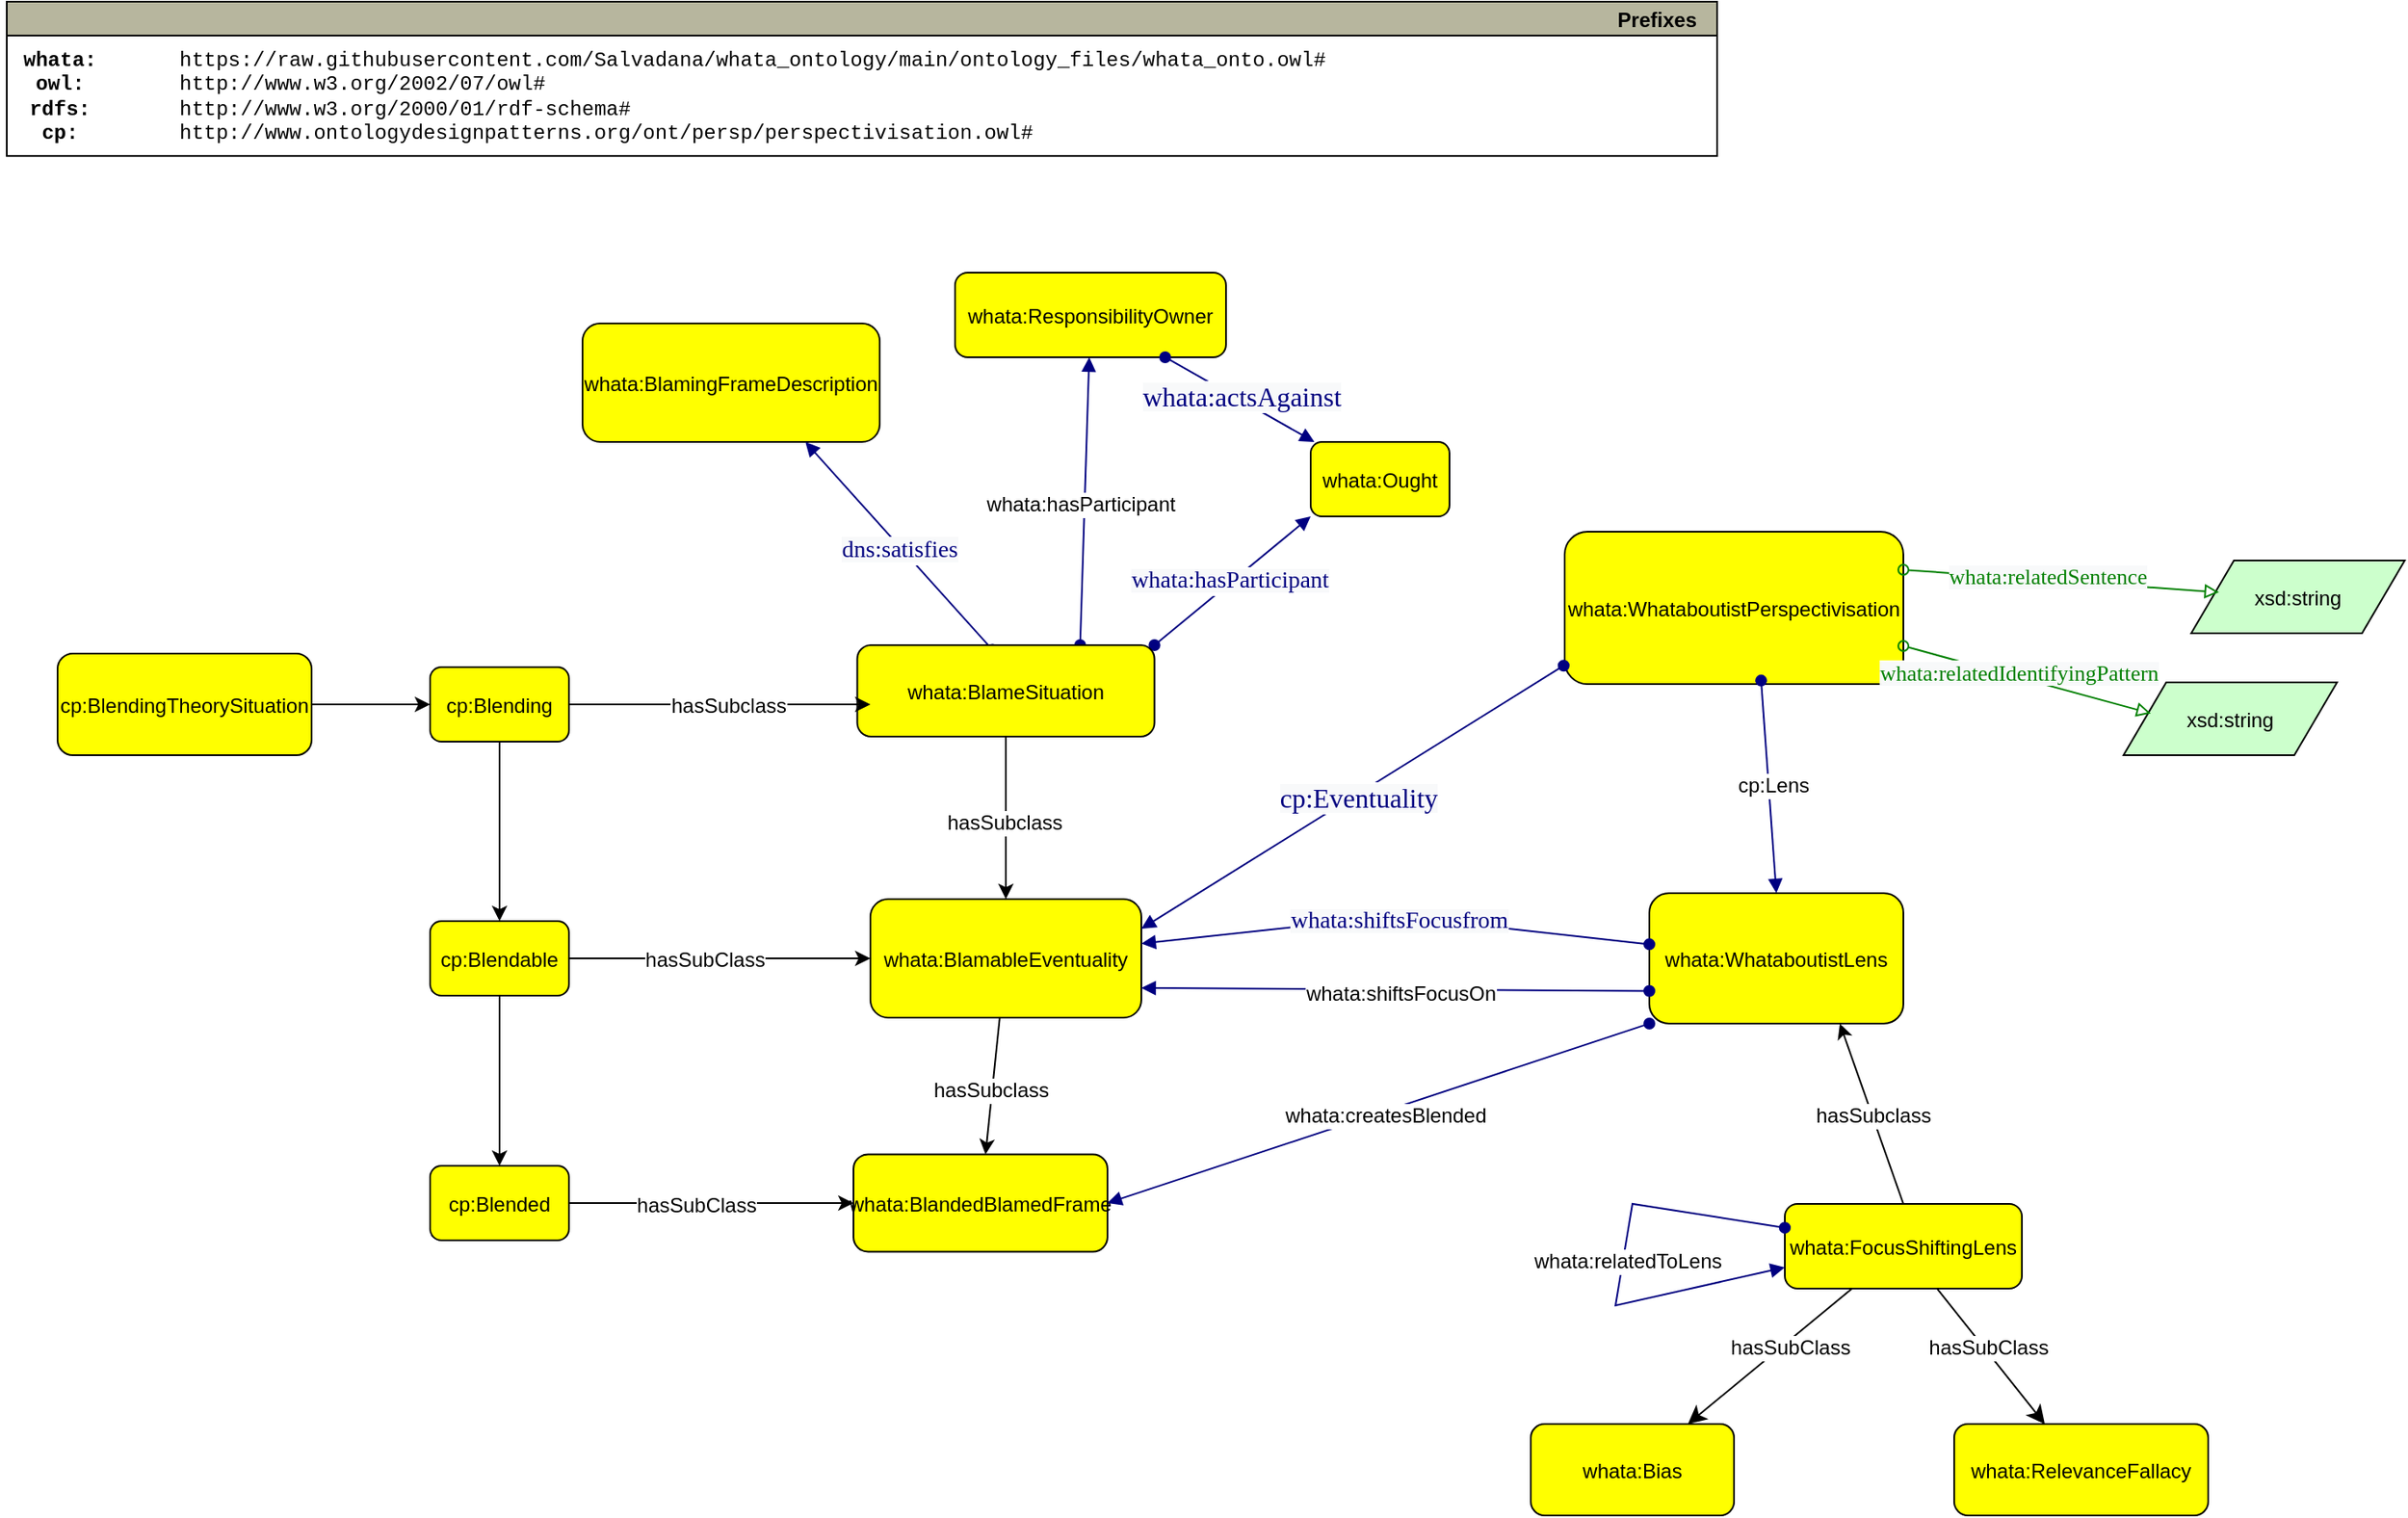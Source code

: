 <mxfile version="24.4.0" type="device">
  <diagram id="R2lEEEUBdFMjLlhIrx00" name="Page-1">
    <mxGraphModel dx="2890" dy="2037" grid="1" gridSize="10" guides="1" tooltips="1" connect="1" arrows="1" fold="1" page="1" pageScale="1" pageWidth="850" pageHeight="1100" math="0" shadow="0" extFonts="Permanent Marker^https://fonts.googleapis.com/css?family=Permanent+Marker">
      <root>
        <mxCell id="0" />
        <mxCell id="1" parent="0" />
        <mxCell id="LqP2NPi9a7aLQYuPG1_W-2" value="whata:BlamableEventuality" style="graphMlID=n4;shape=rect;rounded=1;arcsize=30;fillColor=#ffff00;strokeColor=#000000;strokeWidth=1.0" parent="1" vertex="1">
          <mxGeometry x="380" y="240" width="160" height="70" as="geometry" />
        </mxCell>
        <mxCell id="LqP2NPi9a7aLQYuPG1_W-46" value="" style="edgeStyle=orthogonalEdgeStyle;rounded=0;orthogonalLoop=1;jettySize=auto;html=1;" parent="1" source="LqP2NPi9a7aLQYuPG1_W-6" target="LqP2NPi9a7aLQYuPG1_W-7" edge="1">
          <mxGeometry relative="1" as="geometry" />
        </mxCell>
        <mxCell id="LqP2NPi9a7aLQYuPG1_W-6" value="cp:Blending" style="graphMlID=n4;shape=rect;rounded=1;arcsize=30;fillColor=#ffff00;strokeColor=#000000;strokeWidth=1.0" parent="1" vertex="1">
          <mxGeometry x="120" y="103" width="81.968" height="44" as="geometry" />
        </mxCell>
        <mxCell id="LqP2NPi9a7aLQYuPG1_W-10" value="" style="edgeStyle=orthogonalEdgeStyle;rounded=0;orthogonalLoop=1;jettySize=auto;html=1;" parent="1" source="LqP2NPi9a7aLQYuPG1_W-7" target="LqP2NPi9a7aLQYuPG1_W-2" edge="1">
          <mxGeometry relative="1" as="geometry" />
        </mxCell>
        <mxCell id="LlDNR6XAPYhluXSXyMA1-21" value="hasSubClass" style="edgeLabel;html=1;align=center;verticalAlign=middle;resizable=0;points=[];fontSize=12;" vertex="1" connectable="0" parent="LqP2NPi9a7aLQYuPG1_W-10">
          <mxGeometry x="-0.107" y="-1" relative="1" as="geometry">
            <mxPoint as="offset" />
          </mxGeometry>
        </mxCell>
        <mxCell id="LqP2NPi9a7aLQYuPG1_W-47" value="" style="edgeStyle=orthogonalEdgeStyle;rounded=0;orthogonalLoop=1;jettySize=auto;html=1;" parent="1" source="LqP2NPi9a7aLQYuPG1_W-7" target="LqP2NPi9a7aLQYuPG1_W-8" edge="1">
          <mxGeometry relative="1" as="geometry" />
        </mxCell>
        <mxCell id="LqP2NPi9a7aLQYuPG1_W-7" value="cp:Blendable" style="graphMlID=n4;shape=rect;rounded=1;arcsize=30;fillColor=#ffff00;strokeColor=#000000;strokeWidth=1.0" parent="1" vertex="1">
          <mxGeometry x="120" y="253" width="81.968" height="44" as="geometry" />
        </mxCell>
        <mxCell id="LqP2NPi9a7aLQYuPG1_W-8" value="cp:Blended" style="graphMlID=n4;shape=rect;rounded=1;arcsize=30;fillColor=#ffff00;strokeColor=#000000;strokeWidth=1.0" parent="1" vertex="1">
          <mxGeometry x="120" y="397.5" width="81.968" height="44" as="geometry" />
        </mxCell>
        <mxCell id="LqP2NPi9a7aLQYuPG1_W-12" value="" style="graphMlID=e0;rounded=0;endArrow=block;strokeColor=#000080;strokeWidth=1.0;startArrow=oval;startFill=1;endFill=1;exitX=0.75;exitY=0;exitDx=0;exitDy=0;" parent="1" source="netNDr4inBoCcSag8qre-5" target="LqP2NPi9a7aLQYuPG1_W-15" edge="1">
          <mxGeometry relative="1" as="geometry">
            <mxPoint x="370" y="20" as="sourcePoint" />
            <mxPoint x="591" y="60" as="targetPoint" />
          </mxGeometry>
        </mxCell>
        <mxCell id="LqP2NPi9a7aLQYuPG1_W-13" value="whata:hasParticipant" style="text;html=1;align=center;verticalAlign=middle;resizable=0;points=[];labelBackgroundColor=#ffffff;" parent="LqP2NPi9a7aLQYuPG1_W-12" vertex="1" connectable="0">
          <mxGeometry x="-0.017" y="2" relative="1" as="geometry">
            <mxPoint x="-1" as="offset" />
          </mxGeometry>
        </mxCell>
        <mxCell id="LqP2NPi9a7aLQYuPG1_W-15" value="whata:ResponsibilityOwner" style="graphMlID=n4;shape=rect;rounded=1;arcsize=30;fillColor=#ffff00;strokeColor=#000000;strokeWidth=1.0" parent="1" vertex="1">
          <mxGeometry x="430" y="-130" width="160" height="50" as="geometry" />
        </mxCell>
        <mxCell id="LqP2NPi9a7aLQYuPG1_W-18" value="whata:Ought" style="graphMlID=n4;shape=rect;rounded=1;arcsize=30;fillColor=#ffff00;strokeColor=#000000;strokeWidth=1.0" parent="1" vertex="1">
          <mxGeometry x="640" y="-30" width="81.968" height="44" as="geometry" />
        </mxCell>
        <mxCell id="LqP2NPi9a7aLQYuPG1_W-19" value="" style="graphMlID=e0;rounded=0;endArrow=block;strokeColor=#000080;strokeWidth=1.0;startArrow=oval;startFill=1;endFill=1;exitX=1;exitY=0;exitDx=0;exitDy=0;entryX=0;entryY=1;entryDx=0;entryDy=0;" parent="1" source="netNDr4inBoCcSag8qre-5" target="LqP2NPi9a7aLQYuPG1_W-18" edge="1">
          <mxGeometry relative="1" as="geometry">
            <mxPoint x="490" y="100.082" as="sourcePoint" />
            <mxPoint x="641" y="100" as="targetPoint" />
          </mxGeometry>
        </mxCell>
        <mxCell id="LqP2NPi9a7aLQYuPG1_W-20" value="&lt;span style=&quot;color: rgb(0, 0, 128); font-family: dialog; background-color: rgb(248, 249, 250);&quot;&gt;&lt;font style=&quot;font-size: 14px;&quot;&gt;whata:hasParticipant&lt;/font&gt;&lt;/span&gt;" style="text;html=1;align=center;verticalAlign=middle;resizable=0;points=[];labelBackgroundColor=#ffffff;" parent="LqP2NPi9a7aLQYuPG1_W-19" vertex="1" connectable="0">
          <mxGeometry x="-0.017" y="2" relative="1" as="geometry">
            <mxPoint as="offset" />
          </mxGeometry>
        </mxCell>
        <mxCell id="LqP2NPi9a7aLQYuPG1_W-21" value="" style="graphMlID=e0;rounded=0;endArrow=block;strokeColor=#000080;strokeWidth=1.0;startArrow=oval;startFill=1;endFill=1;" parent="1" source="LqP2NPi9a7aLQYuPG1_W-15" target="LqP2NPi9a7aLQYuPG1_W-18" edge="1">
          <mxGeometry relative="1" as="geometry">
            <mxPoint x="590" y="90.082" as="sourcePoint" />
            <mxPoint x="741" y="90" as="targetPoint" />
          </mxGeometry>
        </mxCell>
        <mxCell id="LqP2NPi9a7aLQYuPG1_W-22" value="&lt;span style=&quot;color: rgb(0 , 0 , 128) ; font-family: &amp;quot;dialog&amp;quot; ; font-size: 16px ; background-color: rgb(248 , 249 , 250)&quot;&gt;whata:actsAgainst&lt;/span&gt;" style="text;html=1;align=center;verticalAlign=middle;resizable=0;points=[];labelBackgroundColor=#ffffff;" parent="LqP2NPi9a7aLQYuPG1_W-21" vertex="1" connectable="0">
          <mxGeometry x="-0.017" y="2" relative="1" as="geometry">
            <mxPoint as="offset" />
          </mxGeometry>
        </mxCell>
        <mxCell id="LqP2NPi9a7aLQYuPG1_W-23" value="whata:WhataboutistLens" style="graphMlID=n4;shape=rect;rounded=1;arcsize=30;fillColor=#ffff00;strokeColor=#000000;strokeWidth=1.0" parent="1" vertex="1">
          <mxGeometry x="840" y="236.5" width="150" height="77" as="geometry" />
        </mxCell>
        <mxCell id="LqP2NPi9a7aLQYuPG1_W-26" value="" style="graphMlID=e0;rounded=0;endArrow=block;strokeColor=#000080;strokeWidth=1.0;startArrow=oval;startFill=1;endFill=1" parent="1" source="LqP2NPi9a7aLQYuPG1_W-23" target="LqP2NPi9a7aLQYuPG1_W-2" edge="1">
          <mxGeometry relative="1" as="geometry">
            <mxPoint x="440" y="320.082" as="sourcePoint" />
            <mxPoint x="591" y="320" as="targetPoint" />
            <Array as="points">
              <mxPoint x="690" y="250" />
            </Array>
          </mxGeometry>
        </mxCell>
        <mxCell id="LqP2NPi9a7aLQYuPG1_W-27" value="&lt;span style=&quot;color: rgb(0, 0, 128); font-family: dialog; background-color: rgb(248, 249, 250);&quot;&gt;&lt;font style=&quot;font-size: 14px;&quot;&gt;whata:shiftsFocusfrom&lt;/font&gt;&lt;/span&gt;" style="text;html=1;align=center;verticalAlign=middle;resizable=0;points=[];labelBackgroundColor=#ffffff;" parent="LqP2NPi9a7aLQYuPG1_W-26" vertex="1" connectable="0">
          <mxGeometry x="-0.017" y="2" relative="1" as="geometry">
            <mxPoint as="offset" />
          </mxGeometry>
        </mxCell>
        <mxCell id="LqP2NPi9a7aLQYuPG1_W-28" value="" style="graphMlID=e0;rounded=0;endArrow=block;strokeColor=#000080;strokeWidth=1.0;startArrow=oval;startFill=1;endFill=1;entryX=1;entryY=0.75;entryDx=0;entryDy=0;exitX=0;exitY=0.75;exitDx=0;exitDy=0;" parent="1" source="LqP2NPi9a7aLQYuPG1_W-23" target="LqP2NPi9a7aLQYuPG1_W-2" edge="1">
          <mxGeometry relative="1" as="geometry">
            <mxPoint x="850" y="293" as="sourcePoint" />
            <mxPoint x="641" y="320" as="targetPoint" />
          </mxGeometry>
        </mxCell>
        <mxCell id="LqP2NPi9a7aLQYuPG1_W-29" value="whata:shiftsFocusOn" style="text;html=1;align=center;verticalAlign=middle;resizable=0;points=[];labelBackgroundColor=#ffffff;" parent="LqP2NPi9a7aLQYuPG1_W-28" vertex="1" connectable="0">
          <mxGeometry x="-0.017" y="2" relative="1" as="geometry">
            <mxPoint as="offset" />
          </mxGeometry>
        </mxCell>
        <mxCell id="LqP2NPi9a7aLQYuPG1_W-33" value="whata:BlamingFrameDescription" style="graphMlID=n4;shape=rect;rounded=1;arcsize=30;fillColor=#ffff00;strokeColor=#000000;strokeWidth=1.0" parent="1" vertex="1">
          <mxGeometry x="210" y="-100" width="175.5" height="70" as="geometry" />
        </mxCell>
        <mxCell id="LqP2NPi9a7aLQYuPG1_W-36" value="" style="graphMlID=e0;rounded=0;endArrow=block;strokeColor=#000080;strokeWidth=1.0;startArrow=oval;startFill=1;endFill=1;entryX=0.75;entryY=1;entryDx=0;entryDy=0;exitX=0.455;exitY=0.052;exitDx=0;exitDy=0;exitPerimeter=0;" parent="1" source="netNDr4inBoCcSag8qre-5" target="LqP2NPi9a7aLQYuPG1_W-33" edge="1">
          <mxGeometry relative="1" as="geometry">
            <mxPoint x="340" y="-10" as="sourcePoint" />
            <mxPoint x="331.75" as="targetPoint" />
          </mxGeometry>
        </mxCell>
        <mxCell id="LqP2NPi9a7aLQYuPG1_W-37" value="&lt;span style=&quot;color: rgb(0, 0, 128); font-family: dialog; font-size: 14px; background-color: rgb(248, 249, 250);&quot;&gt;dns:satisfies&lt;/span&gt;" style="text;html=1;align=center;verticalAlign=middle;resizable=0;points=[];labelBackgroundColor=#ffffff;" parent="LqP2NPi9a7aLQYuPG1_W-36" vertex="1" connectable="0">
          <mxGeometry x="-0.017" y="2" relative="1" as="geometry">
            <mxPoint as="offset" />
          </mxGeometry>
        </mxCell>
        <mxCell id="LqP2NPi9a7aLQYuPG1_W-38" value="whata:WhataboutistPerspectivisation" style="graphMlID=n4;shape=rect;rounded=1;arcsize=30;fillColor=#ffff00;strokeColor=#000000;strokeWidth=1.0" parent="1" vertex="1">
          <mxGeometry x="790" y="23" width="200" height="90" as="geometry" />
        </mxCell>
        <mxCell id="LqP2NPi9a7aLQYuPG1_W-40" value="" style="graphMlID=e0;rounded=0;endArrow=block;strokeColor=#000080;strokeWidth=1.0;startArrow=oval;startFill=1;endFill=1;entryX=1;entryY=0.25;entryDx=0;entryDy=0;exitX=-0.003;exitY=0.879;exitDx=0;exitDy=0;exitPerimeter=0;" parent="1" source="LqP2NPi9a7aLQYuPG1_W-38" target="LqP2NPi9a7aLQYuPG1_W-2" edge="1">
          <mxGeometry relative="1" as="geometry">
            <mxPoint x="580" y="210" as="sourcePoint" />
            <mxPoint x="640" y="264" as="targetPoint" />
          </mxGeometry>
        </mxCell>
        <mxCell id="LqP2NPi9a7aLQYuPG1_W-41" value="&lt;span style=&quot;color: rgb(0 , 0 , 128) ; font-family: &amp;quot;dialog&amp;quot; ; font-size: 16px ; background-color: rgb(248 , 249 , 250)&quot;&gt;cp:Eventuality&lt;/span&gt;" style="text;html=1;align=center;verticalAlign=middle;resizable=0;points=[];labelBackgroundColor=#ffffff;" parent="LqP2NPi9a7aLQYuPG1_W-40" vertex="1" connectable="0">
          <mxGeometry x="-0.017" y="2" relative="1" as="geometry">
            <mxPoint as="offset" />
          </mxGeometry>
        </mxCell>
        <mxCell id="LqP2NPi9a7aLQYuPG1_W-42" value="" style="graphMlID=e0;rounded=0;endArrow=block;strokeColor=#000080;strokeWidth=1.0;startArrow=oval;startFill=1;endFill=1;exitX=0.58;exitY=0.977;exitDx=0;exitDy=0;exitPerimeter=0;entryX=0.5;entryY=0;entryDx=0;entryDy=0;" parent="1" source="LqP2NPi9a7aLQYuPG1_W-38" target="LqP2NPi9a7aLQYuPG1_W-23" edge="1">
          <mxGeometry relative="1" as="geometry">
            <mxPoint x="850" y="250" as="sourcePoint" />
            <mxPoint x="981" y="340" as="targetPoint" />
          </mxGeometry>
        </mxCell>
        <mxCell id="LqP2NPi9a7aLQYuPG1_W-43" value="cp:Lens" style="text;html=1;align=center;verticalAlign=middle;resizable=0;points=[];labelBackgroundColor=#ffffff;" parent="LqP2NPi9a7aLQYuPG1_W-42" vertex="1" connectable="0">
          <mxGeometry x="-0.017" y="2" relative="1" as="geometry">
            <mxPoint as="offset" />
          </mxGeometry>
        </mxCell>
        <mxCell id="LqP2NPi9a7aLQYuPG1_W-45" value="" style="edgeStyle=orthogonalEdgeStyle;rounded=0;orthogonalLoop=1;jettySize=auto;html=1;" parent="1" source="LqP2NPi9a7aLQYuPG1_W-44" target="LqP2NPi9a7aLQYuPG1_W-6" edge="1">
          <mxGeometry relative="1" as="geometry" />
        </mxCell>
        <mxCell id="LqP2NPi9a7aLQYuPG1_W-44" value="cp:BlendingTheorySituation" style="graphMlID=n4;shape=rect;rounded=1;arcsize=30;fillColor=#ffff00;strokeColor=#000000;strokeWidth=1.0" parent="1" vertex="1">
          <mxGeometry x="-100" y="95" width="150" height="60" as="geometry" />
        </mxCell>
        <mxCell id="LqP2NPi9a7aLQYuPG1_W-52" value="Prefixes" style="graphMlID=n0;shape=swimlane;startSize=20;fillColor=#b7b69e;strokeColor=#000000;strokeWidth=1.0;align=right;spacingRight=10;fontStyle=1" parent="1" vertex="1">
          <mxGeometry x="-130" y="-290" width="1010" height="91.1" as="geometry" />
        </mxCell>
        <mxCell id="LqP2NPi9a7aLQYuPG1_W-53" value="&lt;b&gt;whata:&lt;br&gt;owl:&lt;br&gt;rdfs:&lt;/b&gt;&lt;div&gt;&lt;b&gt;cp:&lt;/b&gt;&lt;/div&gt;" style="text;html=1;align=center;verticalAlign=middle;resizable=0;points=[];autosize=1;fontFamily=Courier New;" parent="LqP2NPi9a7aLQYuPG1_W-52" vertex="1">
          <mxGeometry x="-3.584" y="21.1" width="70" height="70" as="geometry" />
        </mxCell>
        <mxCell id="LqP2NPi9a7aLQYuPG1_W-54" value="https://raw.githubusercontent.com/Salvadana/whata_ontology/main/ontology_files/whata_onto.owl#&lt;br&gt;http://www.w3.org/2002/07/owl#&lt;br&gt;http://www.w3.org/2000/01/rdf-schema#&lt;div&gt;http://www.ontologydesignpatterns.org/ont/persp/perspectivisation.owl#&lt;br&gt;&lt;/div&gt;" style="text;html=1;align=left;verticalAlign=middle;resizable=0;points=[];autosize=1;fontFamily=Courier New;" parent="LqP2NPi9a7aLQYuPG1_W-52" vertex="1">
          <mxGeometry x="99.996" y="21.1" width="700" height="70" as="geometry" />
        </mxCell>
        <mxCell id="netNDr4inBoCcSag8qre-5" value="whata:BlameSituation" style="graphMlID=n4;shape=rect;rounded=1;arcsize=30;fillColor=#ffff00;strokeColor=#000000;strokeWidth=1.0" parent="1" vertex="1">
          <mxGeometry x="372.25" y="90" width="175.5" height="54" as="geometry" />
        </mxCell>
        <mxCell id="LlDNR6XAPYhluXSXyMA1-40" value="" style="edgeStyle=none;curved=1;rounded=0;orthogonalLoop=1;jettySize=auto;html=1;fontSize=12;startSize=8;endSize=8;" edge="1" parent="1" source="netNDr4inBoCcSag8qre-9" target="LlDNR6XAPYhluXSXyMA1-39">
          <mxGeometry relative="1" as="geometry" />
        </mxCell>
        <mxCell id="LlDNR6XAPYhluXSXyMA1-44" value="hasSubClass" style="edgeLabel;html=1;align=center;verticalAlign=middle;resizable=0;points=[];fontSize=12;" vertex="1" connectable="0" parent="LlDNR6XAPYhluXSXyMA1-40">
          <mxGeometry x="-0.185" y="3" relative="1" as="geometry">
            <mxPoint as="offset" />
          </mxGeometry>
        </mxCell>
        <mxCell id="LlDNR6XAPYhluXSXyMA1-43" value="" style="edgeStyle=none;curved=1;rounded=0;orthogonalLoop=1;jettySize=auto;html=1;fontSize=12;startSize=8;endSize=8;" edge="1" parent="1" source="netNDr4inBoCcSag8qre-9" target="LlDNR6XAPYhluXSXyMA1-42">
          <mxGeometry relative="1" as="geometry" />
        </mxCell>
        <mxCell id="LlDNR6XAPYhluXSXyMA1-46" value="hasSubClass" style="edgeLabel;html=1;align=center;verticalAlign=middle;resizable=0;points=[];fontSize=12;" vertex="1" connectable="0" parent="LlDNR6XAPYhluXSXyMA1-43">
          <mxGeometry x="-0.104" y="2" relative="1" as="geometry">
            <mxPoint as="offset" />
          </mxGeometry>
        </mxCell>
        <mxCell id="netNDr4inBoCcSag8qre-9" value="whata:FocusShiftingLens" style="graphMlID=n4;shape=rect;rounded=1;arcsize=30;fillColor=#ffff00;strokeColor=#000000;strokeWidth=1.0" parent="1" vertex="1">
          <mxGeometry x="920" y="420" width="140" height="50" as="geometry" />
        </mxCell>
        <mxCell id="netNDr4inBoCcSag8qre-10" value="" style="endArrow=classic;html=1;rounded=0;entryX=0.75;entryY=1;entryDx=0;entryDy=0;exitX=0.5;exitY=0;exitDx=0;exitDy=0;" parent="1" source="netNDr4inBoCcSag8qre-9" target="LqP2NPi9a7aLQYuPG1_W-23" edge="1">
          <mxGeometry width="50" height="50" relative="1" as="geometry">
            <mxPoint x="780" y="420" as="sourcePoint" />
            <mxPoint x="830" y="370" as="targetPoint" />
          </mxGeometry>
        </mxCell>
        <mxCell id="LlDNR6XAPYhluXSXyMA1-28" value="hasSubclass" style="edgeLabel;html=1;align=center;verticalAlign=middle;resizable=0;points=[];fontSize=12;" vertex="1" connectable="0" parent="netNDr4inBoCcSag8qre-10">
          <mxGeometry x="-0.016" relative="1" as="geometry">
            <mxPoint as="offset" />
          </mxGeometry>
        </mxCell>
        <mxCell id="netNDr4inBoCcSag8qre-11" value="" style="endArrow=classic;html=1;rounded=0;" parent="1" source="netNDr4inBoCcSag8qre-5" target="LqP2NPi9a7aLQYuPG1_W-2" edge="1">
          <mxGeometry width="50" height="50" relative="1" as="geometry">
            <mxPoint x="397.222" y="159.72" as="sourcePoint" />
            <mxPoint x="400" y="200" as="targetPoint" />
          </mxGeometry>
        </mxCell>
        <mxCell id="LlDNR6XAPYhluXSXyMA1-18" value="hasSubclass" style="edgeLabel;html=1;align=center;verticalAlign=middle;resizable=0;points=[];fontSize=12;" vertex="1" connectable="0" parent="netNDr4inBoCcSag8qre-11">
          <mxGeometry x="0.054" y="-1" relative="1" as="geometry">
            <mxPoint as="offset" />
          </mxGeometry>
        </mxCell>
        <mxCell id="LlDNR6XAPYhluXSXyMA1-6" value="xsd:string" style="graphMlID=n6;shape=parallelogram;fillColor=#ccffcc;strokeColor=#000000;strokeWidth=1.0" vertex="1" parent="1">
          <mxGeometry x="1120" y="112" width="126.095" height="43" as="geometry" />
        </mxCell>
        <mxCell id="LlDNR6XAPYhluXSXyMA1-9" value="" style="graphMlID=e2;rounded=0;endArrow=block;strokeColor=#008000;strokeWidth=1.0;startArrow=oval;startFill=0;endFill=0;exitX=1;exitY=0.75;exitDx=0;exitDy=0;entryX=0.128;entryY=0.426;entryDx=0;entryDy=0;entryPerimeter=0;" edge="1" parent="1" source="LqP2NPi9a7aLQYuPG1_W-38" target="LlDNR6XAPYhluXSXyMA1-6">
          <mxGeometry relative="1" as="geometry">
            <mxPoint x="1297.331" y="60" as="sourcePoint" />
            <mxPoint x="1287.811" y="305.68" as="targetPoint" />
          </mxGeometry>
        </mxCell>
        <mxCell id="LlDNR6XAPYhluXSXyMA1-10" value="&lt;span style=&quot;color: rgb(0, 128, 0); font-family: dialog; background-color: rgb(248, 249, 250);&quot;&gt;&lt;font style=&quot;font-size: 13px;&quot;&gt;whata:relatedIdentifyingPattern&lt;/font&gt;&lt;/span&gt;" style="text;html=1;align=center;verticalAlign=middle;resizable=0;points=[];labelBackgroundColor=#ffffff;" vertex="1" connectable="0" parent="LlDNR6XAPYhluXSXyMA1-9">
          <mxGeometry x="-0.09" y="3" relative="1" as="geometry">
            <mxPoint as="offset" />
          </mxGeometry>
        </mxCell>
        <mxCell id="LlDNR6XAPYhluXSXyMA1-16" value="xsd:string" style="graphMlID=n6;shape=parallelogram;fillColor=#ccffcc;strokeColor=#000000;strokeWidth=1.0" vertex="1" parent="1">
          <mxGeometry x="1160" y="40" width="126.095" height="43" as="geometry" />
        </mxCell>
        <mxCell id="LlDNR6XAPYhluXSXyMA1-19" value="" style="endArrow=classic;html=1;rounded=0;exitX=1;exitY=0.5;exitDx=0;exitDy=0;" edge="1" parent="1" source="LqP2NPi9a7aLQYuPG1_W-6">
          <mxGeometry width="50" height="50" relative="1" as="geometry">
            <mxPoint x="190" y="-20" as="sourcePoint" />
            <mxPoint x="380" y="125" as="targetPoint" />
          </mxGeometry>
        </mxCell>
        <mxCell id="LlDNR6XAPYhluXSXyMA1-20" value="hasSubclass" style="edgeLabel;html=1;align=center;verticalAlign=middle;resizable=0;points=[];fontSize=12;" vertex="1" connectable="0" parent="LlDNR6XAPYhluXSXyMA1-19">
          <mxGeometry x="0.054" y="-1" relative="1" as="geometry">
            <mxPoint as="offset" />
          </mxGeometry>
        </mxCell>
        <mxCell id="LlDNR6XAPYhluXSXyMA1-22" value="whata:BlandedBlamedFrame" style="graphMlID=n4;shape=rect;rounded=1;arcsize=30;fillColor=#ffff00;strokeColor=#000000;strokeWidth=1.0" vertex="1" parent="1">
          <mxGeometry x="370" y="390.75" width="150" height="57.5" as="geometry" />
        </mxCell>
        <mxCell id="LlDNR6XAPYhluXSXyMA1-23" value="" style="edgeStyle=orthogonalEdgeStyle;rounded=0;orthogonalLoop=1;jettySize=auto;html=1;exitX=1;exitY=0.5;exitDx=0;exitDy=0;" edge="1" parent="1" target="LlDNR6XAPYhluXSXyMA1-22" source="LqP2NPi9a7aLQYuPG1_W-8">
          <mxGeometry relative="1" as="geometry">
            <mxPoint x="212" y="419.5" as="sourcePoint" />
          </mxGeometry>
        </mxCell>
        <mxCell id="LlDNR6XAPYhluXSXyMA1-24" value="hasSubClass" style="edgeLabel;html=1;align=center;verticalAlign=middle;resizable=0;points=[];fontSize=12;" vertex="1" connectable="0" parent="LlDNR6XAPYhluXSXyMA1-23">
          <mxGeometry x="-0.107" y="-1" relative="1" as="geometry">
            <mxPoint as="offset" />
          </mxGeometry>
        </mxCell>
        <mxCell id="LlDNR6XAPYhluXSXyMA1-25" value="" style="endArrow=classic;html=1;rounded=0;" edge="1" parent="1" source="LqP2NPi9a7aLQYuPG1_W-2" target="LlDNR6XAPYhluXSXyMA1-22">
          <mxGeometry width="50" height="50" relative="1" as="geometry">
            <mxPoint x="460" y="350" as="sourcePoint" />
            <mxPoint x="617" y="640" as="targetPoint" />
          </mxGeometry>
        </mxCell>
        <mxCell id="LlDNR6XAPYhluXSXyMA1-26" value="hasSubclass" style="edgeLabel;html=1;align=center;verticalAlign=middle;resizable=0;points=[];fontSize=12;" vertex="1" connectable="0" parent="LlDNR6XAPYhluXSXyMA1-25">
          <mxGeometry x="0.054" y="-1" relative="1" as="geometry">
            <mxPoint as="offset" />
          </mxGeometry>
        </mxCell>
        <mxCell id="LlDNR6XAPYhluXSXyMA1-35" value="" style="graphMlID=e0;rounded=0;endArrow=block;strokeColor=#000080;strokeWidth=1.0;startArrow=oval;startFill=1;endFill=1;entryX=1;entryY=0.5;entryDx=0;entryDy=0;exitX=0;exitY=1;exitDx=0;exitDy=0;" edge="1" parent="1" source="LqP2NPi9a7aLQYuPG1_W-23" target="LlDNR6XAPYhluXSXyMA1-22">
          <mxGeometry relative="1" as="geometry">
            <mxPoint x="700" y="390" as="sourcePoint" />
            <mxPoint x="361" y="378" as="targetPoint" />
          </mxGeometry>
        </mxCell>
        <mxCell id="LlDNR6XAPYhluXSXyMA1-36" value="whata:createsBlended" style="text;html=1;align=center;verticalAlign=middle;resizable=0;points=[];labelBackgroundColor=#ffffff;" vertex="1" connectable="0" parent="LlDNR6XAPYhluXSXyMA1-35">
          <mxGeometry x="-0.017" y="2" relative="1" as="geometry">
            <mxPoint as="offset" />
          </mxGeometry>
        </mxCell>
        <mxCell id="LlDNR6XAPYhluXSXyMA1-37" value="" style="graphMlID=e0;rounded=0;endArrow=block;strokeColor=#000080;strokeWidth=1.0;startArrow=oval;startFill=1;endFill=1;entryX=0;entryY=0.75;entryDx=0;entryDy=0;" edge="1" parent="1" source="netNDr4inBoCcSag8qre-9" target="netNDr4inBoCcSag8qre-9">
          <mxGeometry relative="1" as="geometry">
            <mxPoint x="810" y="550" as="sourcePoint" />
            <mxPoint x="910" y="500" as="targetPoint" />
            <Array as="points">
              <mxPoint x="830" y="420" />
              <mxPoint x="820" y="480" />
            </Array>
          </mxGeometry>
        </mxCell>
        <mxCell id="LlDNR6XAPYhluXSXyMA1-38" value="whata:relatedToLens" style="text;html=1;align=center;verticalAlign=middle;resizable=0;points=[];labelBackgroundColor=#ffffff;" vertex="1" connectable="0" parent="LlDNR6XAPYhluXSXyMA1-37">
          <mxGeometry x="-0.017" y="2" relative="1" as="geometry">
            <mxPoint as="offset" />
          </mxGeometry>
        </mxCell>
        <mxCell id="LlDNR6XAPYhluXSXyMA1-39" value="whata:Bias" style="graphMlID=n4;shape=rect;rounded=1;arcsize=30;fillColor=#ffff00;strokeColor=#000000;strokeWidth=1.0" vertex="1" parent="1">
          <mxGeometry x="770" y="550" width="120" height="54" as="geometry" />
        </mxCell>
        <mxCell id="LlDNR6XAPYhluXSXyMA1-42" value="whata:RelevanceFallacy" style="graphMlID=n4;shape=rect;rounded=1;arcsize=30;fillColor=#ffff00;strokeColor=#000000;strokeWidth=1.0" vertex="1" parent="1">
          <mxGeometry x="1020" y="550" width="150" height="54" as="geometry" />
        </mxCell>
        <mxCell id="LlDNR6XAPYhluXSXyMA1-48" value="" style="graphMlID=e2;rounded=0;endArrow=block;strokeColor=#008000;strokeWidth=1.0;startArrow=oval;startFill=0;endFill=0;exitX=1;exitY=0.25;exitDx=0;exitDy=0;entryX=0.13;entryY=0.437;entryDx=0;entryDy=0;entryPerimeter=0;" edge="1" parent="1" source="LqP2NPi9a7aLQYuPG1_W-38" target="LlDNR6XAPYhluXSXyMA1-16">
          <mxGeometry relative="1" as="geometry">
            <mxPoint x="1041.8" y="35.91" as="sourcePoint" />
            <mxPoint x="1219.284" y="80.922" as="targetPoint" />
          </mxGeometry>
        </mxCell>
        <mxCell id="LlDNR6XAPYhluXSXyMA1-49" value="&lt;span style=&quot;color: rgb(0, 128, 0); font-family: dialog; background-color: rgb(248, 249, 250);&quot;&gt;&lt;font style=&quot;font-size: 13px;&quot;&gt;whata:relatedSentence&lt;/font&gt;&lt;/span&gt;" style="text;html=1;align=center;verticalAlign=middle;resizable=0;points=[];labelBackgroundColor=#ffffff;" vertex="1" connectable="0" parent="LlDNR6XAPYhluXSXyMA1-48">
          <mxGeometry x="-0.09" y="3" relative="1" as="geometry">
            <mxPoint as="offset" />
          </mxGeometry>
        </mxCell>
      </root>
    </mxGraphModel>
  </diagram>
</mxfile>
